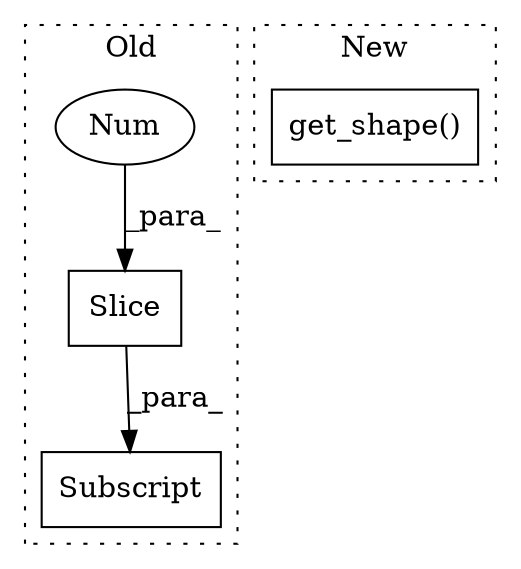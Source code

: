 digraph G {
subgraph cluster0 {
1 [label="Subscript" a="63" s="963,0" l="16,0" shape="box"];
3 [label="Slice" a="80" s="976" l="2" shape="box"];
4 [label="Num" a="76" s="976" l="1" shape="ellipse"];
label = "Old";
style="dotted";
}
subgraph cluster1 {
2 [label="get_shape()" a="75" s="1122,1144" l="18,1" shape="box"];
label = "New";
style="dotted";
}
3 -> 1 [label="_para_"];
4 -> 3 [label="_para_"];
}